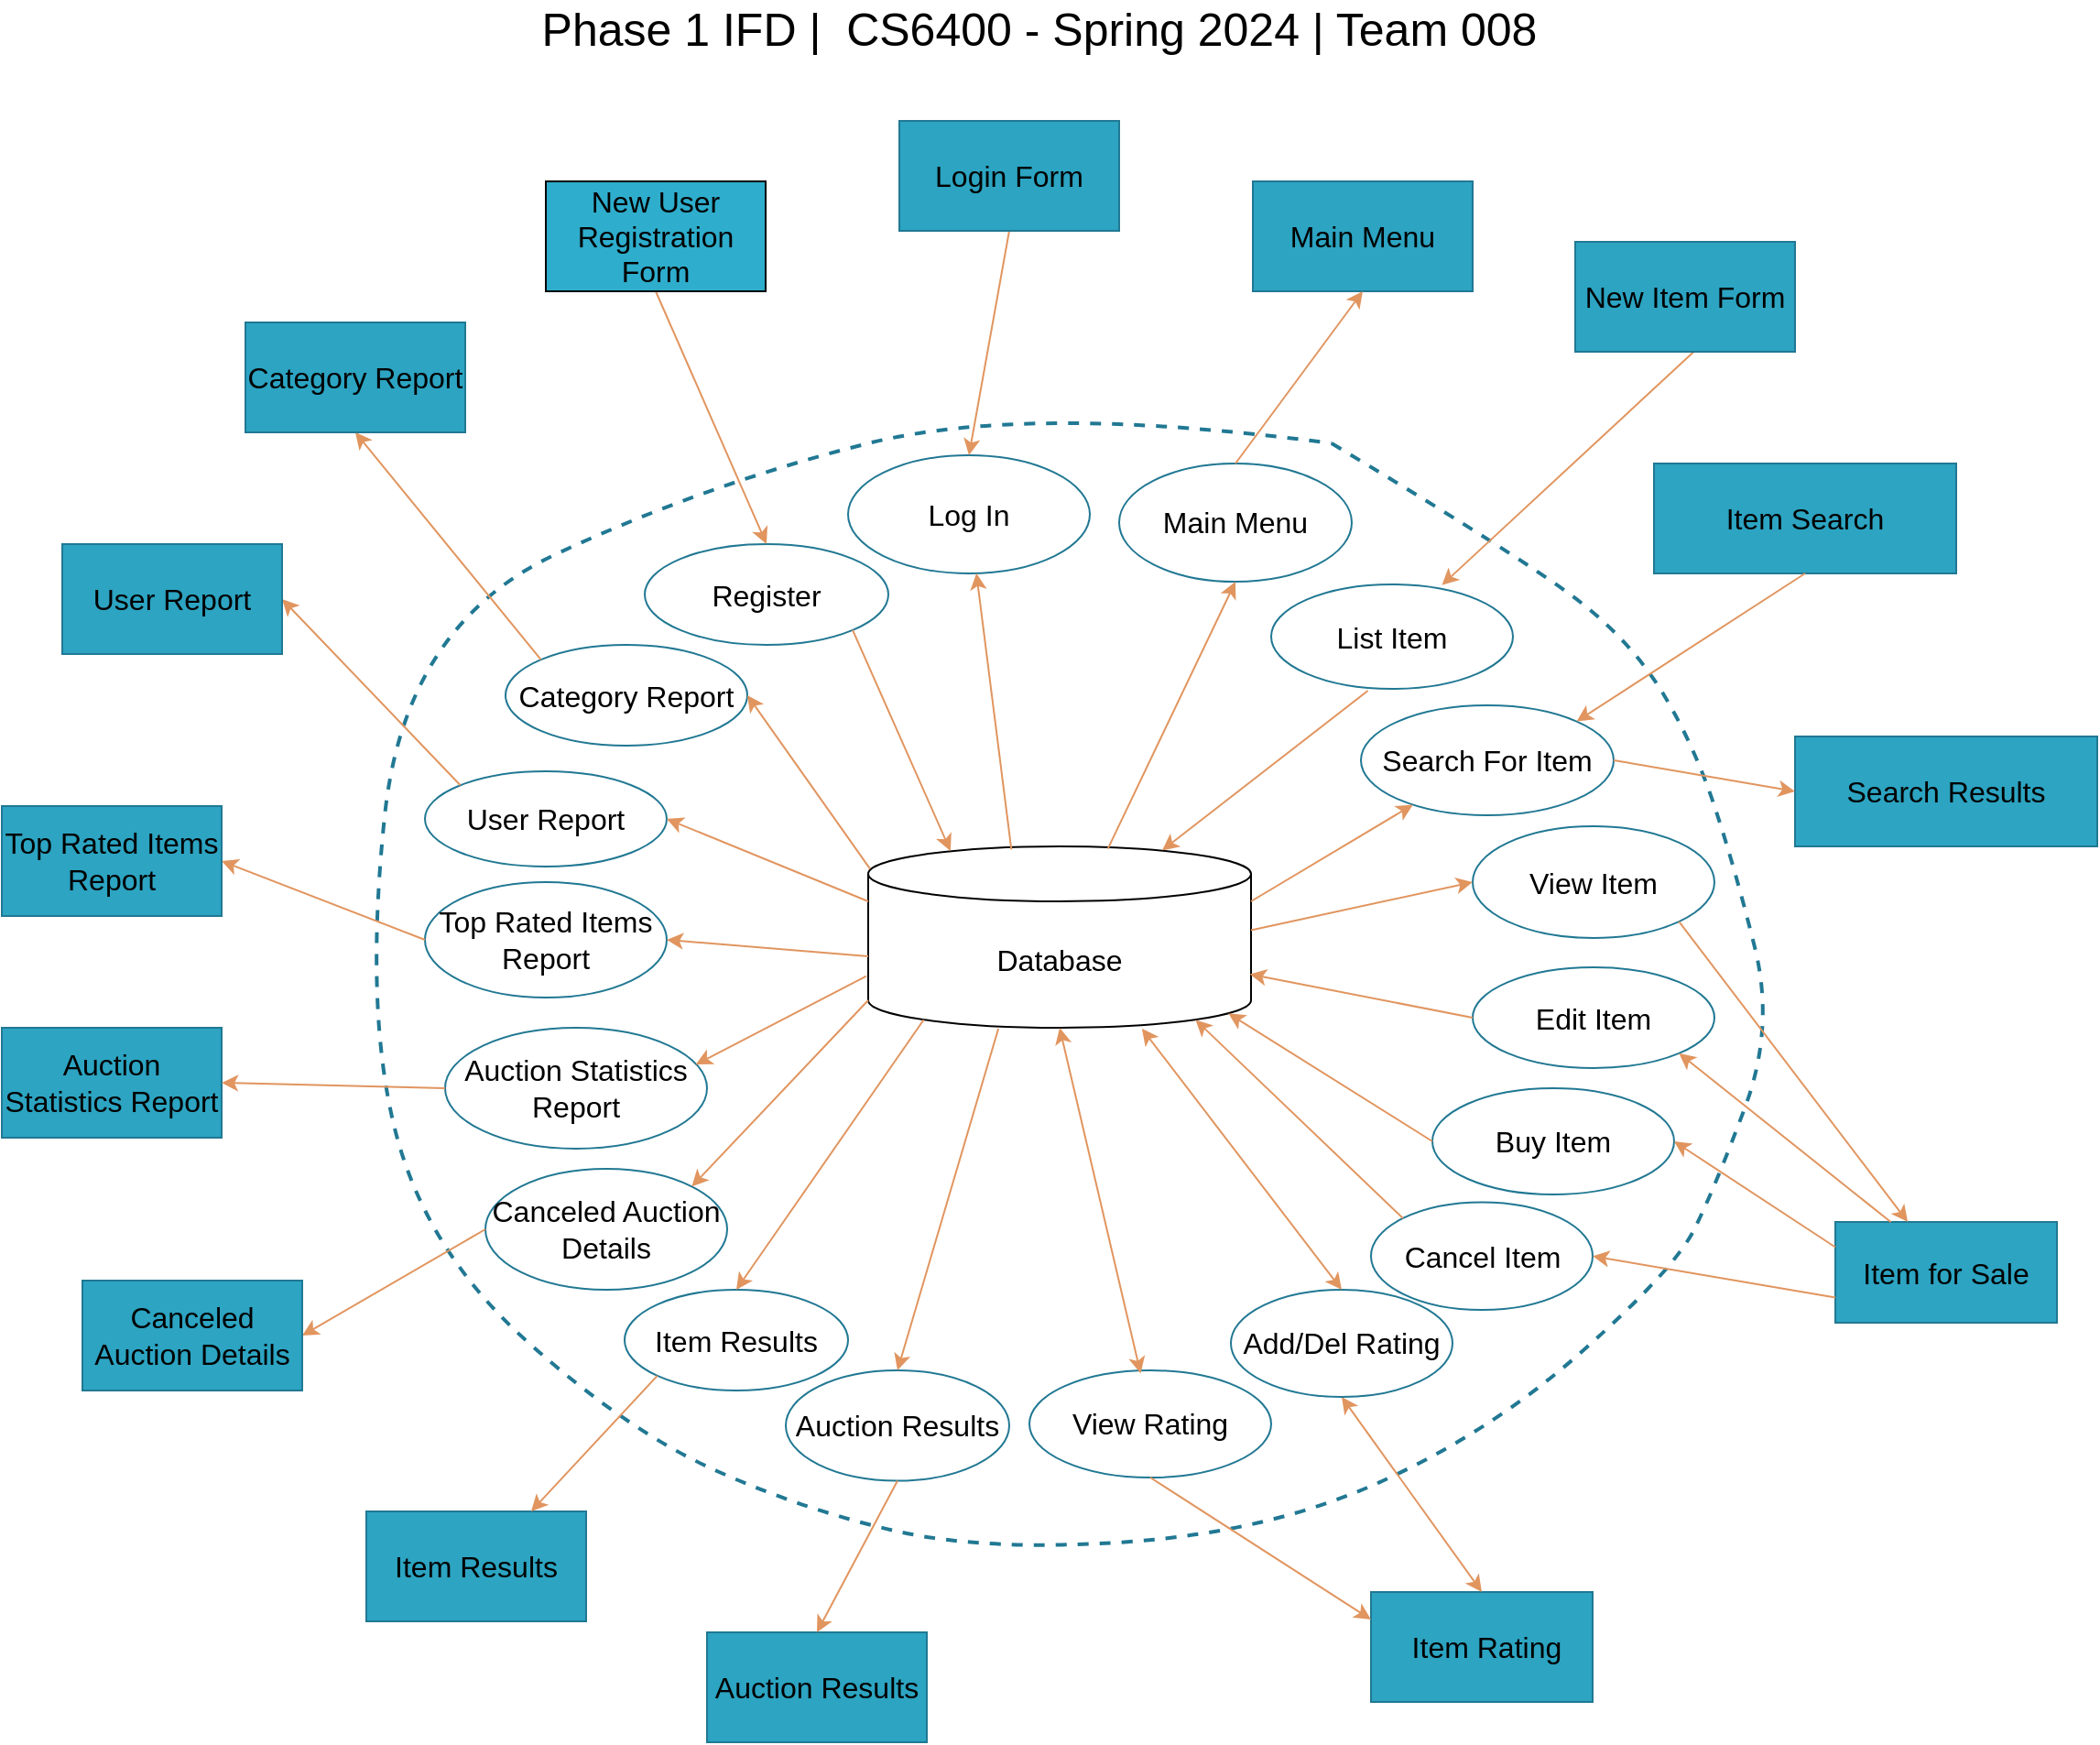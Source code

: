 <mxfile version="23.1.5" type="device">
  <diagram name="Page-1" id="UMM78bcty8Yh2Ipk4xUr">
    <mxGraphModel dx="2359" dy="1921" grid="1" gridSize="11" guides="1" tooltips="1" connect="1" arrows="1" fold="1" page="1" pageScale="1" pageWidth="850" pageHeight="1100" math="0" shadow="0">
      <root>
        <mxCell id="0" />
        <mxCell id="1" parent="0" />
        <mxCell id="FPNfaOGOEIjZuPGmD0JC-1" value="" style="endArrow=none;dashed=1;html=1;strokeWidth=2;rounded=0;curved=1;strokeColor=#217893;" parent="1" edge="1">
          <mxGeometry width="50" height="50" relative="1" as="geometry">
            <mxPoint x="473" y="165" as="sourcePoint" />
            <mxPoint x="473" y="165" as="targetPoint" />
            <Array as="points">
              <mxPoint x="583" y="231" />
              <mxPoint x="638" y="275" />
              <mxPoint x="671" y="330" />
              <mxPoint x="693" y="396" />
              <mxPoint x="715" y="484" />
              <mxPoint x="682" y="572" />
              <mxPoint x="660" y="616" />
              <mxPoint x="561" y="704" />
              <mxPoint x="440" y="759" />
              <mxPoint x="286" y="770" />
              <mxPoint x="187" y="748" />
              <mxPoint x="88" y="704" />
              <mxPoint x="-22" y="605" />
              <mxPoint x="-55" y="473" />
              <mxPoint x="-33" y="264" />
              <mxPoint x="132" y="187" />
              <mxPoint x="308" y="143" />
            </Array>
          </mxGeometry>
        </mxCell>
        <mxCell id="FPNfaOGOEIjZuPGmD0JC-3" value="&lt;font style=&quot;font-size: 16px;&quot;&gt;Database&lt;/font&gt;" style="shape=cylinder3;whiteSpace=wrap;html=1;boundedLbl=1;backgroundOutline=1;size=15;fontSize=16;points=[[0,0,0,0,15],[0,0,0,0,30],[0,0,0,0,60],[0,0.5,0,0,0],[0,1,0,0,-15],[0.145,0,0,0,4.35],[0.145,1,0,0,-4.35],[0.5,0,0,0,0],[0.5,1,0,0,0],[0.855,0,0,0,4.35],[0.855,1,0,0,-4.35],[1,0,0,0,15],[1,0,0,0,30],[1,0,0,0,60],[1,0.5,0,0,0],[1,1,0,0,-15]];" parent="1" vertex="1">
          <mxGeometry x="220" y="385" width="209" height="99" as="geometry" />
        </mxCell>
        <mxCell id="FPNfaOGOEIjZuPGmD0JC-6" value="&lt;font style=&quot;font-size: 16px;&quot;&gt;Log In&lt;/font&gt;" style="ellipse;whiteSpace=wrap;html=1;strokeColor=#217893;" parent="1" vertex="1">
          <mxGeometry x="209" y="171.5" width="132" height="64.5" as="geometry" />
        </mxCell>
        <mxCell id="FPNfaOGOEIjZuPGmD0JC-30" value="&lt;font style=&quot;font-size: 16px;&quot;&gt;Register&lt;/font&gt;" style="ellipse;whiteSpace=wrap;html=1;strokeColor=#217893;" parent="1" vertex="1">
          <mxGeometry x="98" y="220" width="133" height="55" as="geometry" />
        </mxCell>
        <mxCell id="FPNfaOGOEIjZuPGmD0JC-32" value="" style="endArrow=classic;html=1;rounded=0;exitX=0.5;exitY=1;exitDx=0;exitDy=0;entryX=0.5;entryY=0;entryDx=0;entryDy=0;strokeColor=#e1955f;" parent="1" source="14" target="FPNfaOGOEIjZuPGmD0JC-30" edge="1">
          <mxGeometry width="50" height="50" relative="1" as="geometry">
            <mxPoint x="363" y="66" as="sourcePoint" />
            <mxPoint x="352" y="187" as="targetPoint" />
            <Array as="points" />
          </mxGeometry>
        </mxCell>
        <mxCell id="FPNfaOGOEIjZuPGmD0JC-34" value="" style="endArrow=classic;html=1;rounded=0;exitX=1;exitY=1;exitDx=0;exitDy=0;entryX=0.215;entryY=0.025;entryDx=0;entryDy=0;entryPerimeter=0;strokeColor=#e1955f;" parent="1" source="FPNfaOGOEIjZuPGmD0JC-30" target="FPNfaOGOEIjZuPGmD0JC-3" edge="1">
          <mxGeometry width="50" height="50" relative="1" as="geometry">
            <mxPoint x="374" y="297" as="sourcePoint" />
            <mxPoint x="476" y="412" as="targetPoint" />
            <Array as="points" />
          </mxGeometry>
        </mxCell>
        <mxCell id="FPNfaOGOEIjZuPGmD0JC-40" value="&lt;font style=&quot;font-size: 16px;&quot;&gt;List Item&lt;/font&gt;" style="ellipse;whiteSpace=wrap;html=1;strokeColor=#217893;" parent="1" vertex="1">
          <mxGeometry x="440" y="242" width="132" height="57" as="geometry" />
        </mxCell>
        <mxCell id="FPNfaOGOEIjZuPGmD0JC-41" value="" style="endArrow=classic;html=1;rounded=0;exitX=0.545;exitY=0.99;exitDx=0;exitDy=0;entryX=0.706;entryY=0.007;entryDx=0;entryDy=0;entryPerimeter=0;strokeColor=#e1955f;exitPerimeter=0;" parent="1" source="15" target="FPNfaOGOEIjZuPGmD0JC-40" edge="1">
          <mxGeometry width="50" height="50" relative="1" as="geometry">
            <mxPoint x="555" y="137" as="sourcePoint" />
            <mxPoint x="517" y="275" as="targetPoint" />
            <Array as="points" />
          </mxGeometry>
        </mxCell>
        <mxCell id="FPNfaOGOEIjZuPGmD0JC-43" value="" style="endArrow=classic;html=1;rounded=0;exitX=0.4;exitY=1.018;exitDx=0;exitDy=0;entryX=0.768;entryY=0.022;entryDx=0;entryDy=0;entryPerimeter=0;exitPerimeter=0;strokeColor=#e1955f;" parent="1" source="FPNfaOGOEIjZuPGmD0JC-40" target="FPNfaOGOEIjZuPGmD0JC-3" edge="1">
          <mxGeometry width="50" height="50" relative="1" as="geometry">
            <mxPoint x="525.05" y="307.47" as="sourcePoint" />
            <mxPoint x="363.0" y="385.0" as="targetPoint" />
            <Array as="points" />
          </mxGeometry>
        </mxCell>
        <mxCell id="FPNfaOGOEIjZuPGmD0JC-45" value="&lt;font style=&quot;font-size: 16px;&quot;&gt;Search For Item&lt;/font&gt;" style="ellipse;whiteSpace=wrap;html=1;strokeColor=#217893;" parent="1" vertex="1">
          <mxGeometry x="489" y="308" width="138" height="60" as="geometry" />
        </mxCell>
        <mxCell id="FPNfaOGOEIjZuPGmD0JC-46" value="" style="endArrow=classic;html=1;rounded=0;exitX=1;exitY=0;exitDx=0;exitDy=30;exitPerimeter=0;strokeColor=#e1955f;" parent="1" source="FPNfaOGOEIjZuPGmD0JC-3" target="FPNfaOGOEIjZuPGmD0JC-45" edge="1">
          <mxGeometry width="50" height="50" relative="1" as="geometry">
            <mxPoint x="440" y="434" as="sourcePoint" />
            <mxPoint x="879.996" y="395.996" as="targetPoint" />
            <Array as="points" />
          </mxGeometry>
        </mxCell>
        <mxCell id="FPNfaOGOEIjZuPGmD0JC-48" value="Item Search" style="rounded=0;whiteSpace=wrap;html=1;fontSize=16;labelBackgroundColor=none;strokeColor=#217893;fillColor=#2CA4C2;" parent="1" vertex="1">
          <mxGeometry x="649" y="176" width="165" height="60" as="geometry" />
        </mxCell>
        <mxCell id="FPNfaOGOEIjZuPGmD0JC-50" value="&lt;span style=&quot;font-size: 16px;&quot;&gt;Edit Item&lt;br&gt;&lt;/span&gt;" style="ellipse;whiteSpace=wrap;html=1;strokeColor=#217893;" parent="1" vertex="1">
          <mxGeometry x="550" y="451" width="132" height="55" as="geometry" />
        </mxCell>
        <mxCell id="FPNfaOGOEIjZuPGmD0JC-53" value="Item for Sale" style="rounded=0;whiteSpace=wrap;html=1;fontSize=16;labelBackgroundColor=none;strokeColor=#217893;fillColor=#2CA4C2;" parent="1" vertex="1">
          <mxGeometry x="748" y="590" width="121" height="55" as="geometry" />
        </mxCell>
        <mxCell id="FPNfaOGOEIjZuPGmD0JC-60" value="&lt;span style=&quot;font-size: 16px;&quot;&gt;View Rating&lt;br&gt;&lt;/span&gt;" style="ellipse;whiteSpace=wrap;html=1;strokeColor=#217893;" parent="1" vertex="1">
          <mxGeometry x="308" y="671" width="132" height="58.51" as="geometry" />
        </mxCell>
        <mxCell id="FPNfaOGOEIjZuPGmD0JC-61" value="&amp;nbsp;Item Rating" style="rounded=0;whiteSpace=wrap;html=1;fontSize=16;labelBackgroundColor=none;strokeColor=#217893;fillColor=#2CA4C2;" parent="1" vertex="1">
          <mxGeometry x="494.5" y="792" width="121" height="60" as="geometry" />
        </mxCell>
        <mxCell id="FPNfaOGOEIjZuPGmD0JC-62" value="" style="endArrow=classic;startArrow=classic;html=1;rounded=0;exitX=0.46;exitY=0.029;exitDx=0;exitDy=0;entryX=0.5;entryY=1;entryDx=0;entryDy=0;entryPerimeter=0;strokeColor=#e1955f;exitPerimeter=0;" parent="1" source="FPNfaOGOEIjZuPGmD0JC-60" target="FPNfaOGOEIjZuPGmD0JC-3" edge="1">
          <mxGeometry width="50" height="50" relative="1" as="geometry">
            <mxPoint x="374" y="496.29" as="sourcePoint" />
            <mxPoint x="320.694" y="484.003" as="targetPoint" />
          </mxGeometry>
        </mxCell>
        <mxCell id="FPNfaOGOEIjZuPGmD0JC-63" value="" style="endArrow=classic;startArrow=classic;html=1;rounded=0;exitX=0.5;exitY=0;exitDx=0;exitDy=0;entryX=0.5;entryY=1;entryDx=0;entryDy=0;strokeColor=#e1955f;" parent="1" source="FPNfaOGOEIjZuPGmD0JC-61" target="cPwut-dSBvQ5seL-pgIg-26" edge="1">
          <mxGeometry width="50" height="50" relative="1" as="geometry">
            <mxPoint x="550" y="749.29" as="sourcePoint" />
            <mxPoint x="407" y="660" as="targetPoint" />
          </mxGeometry>
        </mxCell>
        <mxCell id="FPNfaOGOEIjZuPGmD0JC-71" value="&lt;span style=&quot;font-size: 16px;&quot;&gt;Item Results&lt;/span&gt;" style="ellipse;whiteSpace=wrap;html=1;strokeColor=#217893;" parent="1" vertex="1">
          <mxGeometry x="87" y="627" width="122" height="55" as="geometry" />
        </mxCell>
        <mxCell id="FPNfaOGOEIjZuPGmD0JC-72" value="" style="endArrow=classic;html=1;rounded=0;entryX=0.5;entryY=0;entryDx=0;entryDy=0;exitX=0.145;exitY=1;exitDx=0;exitDy=-4.35;exitPerimeter=0;strokeColor=#e1955f;" parent="1" source="FPNfaOGOEIjZuPGmD0JC-3" target="FPNfaOGOEIjZuPGmD0JC-71" edge="1">
          <mxGeometry width="50" height="50" relative="1" as="geometry">
            <mxPoint x="129" y="722" as="sourcePoint" />
            <mxPoint x="219.996" y="618.996" as="targetPoint" />
            <Array as="points" />
          </mxGeometry>
        </mxCell>
        <mxCell id="FPNfaOGOEIjZuPGmD0JC-73" value="Item Results" style="rounded=0;whiteSpace=wrap;html=1;fontSize=16;strokeColor=#217893;fillColor=#2CA4C2;" parent="1" vertex="1">
          <mxGeometry x="-54" y="748" width="120" height="60" as="geometry" />
        </mxCell>
        <mxCell id="FPNfaOGOEIjZuPGmD0JC-74" value="" style="endArrow=classic;html=1;rounded=0;exitX=0;exitY=1;exitDx=0;exitDy=0;labelBackgroundColor=#fa8a3e;labelBorderColor=#fa8a3e;strokeColor=#e1955f;entryX=0.75;entryY=0;entryDx=0;entryDy=0;" parent="1" source="FPNfaOGOEIjZuPGmD0JC-71" target="FPNfaOGOEIjZuPGmD0JC-73" edge="1">
          <mxGeometry width="50" height="50" relative="1" as="geometry">
            <mxPoint x="121" y="581" as="sourcePoint" />
            <mxPoint x="-11" y="715" as="targetPoint" />
          </mxGeometry>
        </mxCell>
        <mxCell id="FPNfaOGOEIjZuPGmD0JC-79" value="&lt;span style=&quot;font-size: 16px;&quot;&gt;Auction Results&lt;/span&gt;" style="ellipse;whiteSpace=wrap;html=1;strokeColor=#217893;" parent="1" vertex="1">
          <mxGeometry x="175" y="671" width="122" height="60.24" as="geometry" />
        </mxCell>
        <mxCell id="FPNfaOGOEIjZuPGmD0JC-80" value="" style="endArrow=classic;html=1;rounded=0;entryX=0.5;entryY=0;entryDx=0;entryDy=0;exitX=0.34;exitY=1.005;exitDx=0;exitDy=0;exitPerimeter=0;strokeColor=#e1955f;" parent="1" source="FPNfaOGOEIjZuPGmD0JC-3" target="FPNfaOGOEIjZuPGmD0JC-79" edge="1">
          <mxGeometry width="50" height="50" relative="1" as="geometry">
            <mxPoint x="287.793" y="484.0" as="sourcePoint" />
            <mxPoint x="252.996" y="737.026" as="targetPoint" />
            <Array as="points" />
          </mxGeometry>
        </mxCell>
        <mxCell id="FPNfaOGOEIjZuPGmD0JC-81" value="Auction Results" style="rounded=0;whiteSpace=wrap;html=1;fontSize=16;strokeColor=#217893;fillColor=#2CA4C2;" parent="1" vertex="1">
          <mxGeometry x="132" y="814" width="120" height="60" as="geometry" />
        </mxCell>
        <mxCell id="FPNfaOGOEIjZuPGmD0JC-82" value="" style="endArrow=classic;html=1;rounded=0;entryX=0.5;entryY=0;entryDx=0;entryDy=0;exitX=0.5;exitY=1;exitDx=0;exitDy=0;labelBackgroundColor=#fa8a3e;labelBorderColor=#fa8a3e;strokeColor=#e1955f;" parent="1" source="FPNfaOGOEIjZuPGmD0JC-79" target="FPNfaOGOEIjZuPGmD0JC-81" edge="1">
          <mxGeometry width="50" height="50" relative="1" as="geometry">
            <mxPoint x="154" y="699.03" as="sourcePoint" />
            <mxPoint x="55" y="594.03" as="targetPoint" />
          </mxGeometry>
        </mxCell>
        <mxCell id="2" value="" style="endArrow=classic;html=1;rounded=0;exitX=0.5;exitY=1;exitDx=0;exitDy=0;entryX=0.5;entryY=0;entryDx=0;entryDy=0;fillColor=#171D05;strokeColor=#e1955f;" parent="1" source="cPwut-dSBvQ5seL-pgIg-24" target="FPNfaOGOEIjZuPGmD0JC-6" edge="1">
          <mxGeometry width="50" height="50" relative="1" as="geometry">
            <mxPoint x="38" y="159" as="sourcePoint" />
            <mxPoint x="110.104" y="284.137" as="targetPoint" />
            <Array as="points" />
          </mxGeometry>
        </mxCell>
        <mxCell id="3" value="" style="endArrow=classic;html=1;rounded=0;exitX=0.374;exitY=0.017;exitDx=0;exitDy=0;exitPerimeter=0;strokeColor=#e1955f;" parent="1" source="FPNfaOGOEIjZuPGmD0JC-3" target="FPNfaOGOEIjZuPGmD0JC-6" edge="1">
          <mxGeometry width="50" height="50" relative="1" as="geometry">
            <mxPoint x="220.004" y="416.411" as="sourcePoint" />
            <mxPoint x="143" y="341" as="targetPoint" />
            <Array as="points" />
          </mxGeometry>
        </mxCell>
        <mxCell id="10" value="&lt;span style=&quot;font-size: 16px;&quot;&gt;Category Report&lt;br&gt;&lt;/span&gt;" style="ellipse;whiteSpace=wrap;html=1;strokeColor=#217893;" parent="1" vertex="1">
          <mxGeometry x="22" y="275" width="132" height="55" as="geometry" />
        </mxCell>
        <mxCell id="11" value="" style="endArrow=classic;html=1;rounded=0;entryX=1;entryY=0.5;entryDx=0;entryDy=0;strokeColor=#e1955f;exitX=0.005;exitY=0.124;exitDx=0;exitDy=0;exitPerimeter=0;" parent="1" source="FPNfaOGOEIjZuPGmD0JC-3" target="10" edge="1">
          <mxGeometry width="50" height="50" relative="1" as="geometry">
            <mxPoint x="220" y="440" as="sourcePoint" />
            <mxPoint x="76.996" y="563.996" as="targetPoint" />
            <Array as="points" />
          </mxGeometry>
        </mxCell>
        <mxCell id="12" value="Auction Statistics Report" style="rounded=0;whiteSpace=wrap;html=1;fontSize=16;strokeColor=#217893;fillColor=#2CA4C2;" parent="1" vertex="1">
          <mxGeometry x="-253" y="484" width="120" height="60" as="geometry" />
        </mxCell>
        <mxCell id="13" value="" style="endArrow=classic;html=1;rounded=0;entryX=0.5;entryY=1;entryDx=0;entryDy=0;exitX=0;exitY=0;exitDx=0;exitDy=0;labelBackgroundColor=#fa8a3e;labelBorderColor=#fa8a3e;strokeColor=#e1955f;" parent="1" source="10" target="cPwut-dSBvQ5seL-pgIg-51" edge="1">
          <mxGeometry width="50" height="50" relative="1" as="geometry">
            <mxPoint x="-22" y="526" as="sourcePoint" />
            <mxPoint x="-121" y="421" as="targetPoint" />
          </mxGeometry>
        </mxCell>
        <mxCell id="k8WTQUBpfuYt5oGiJ2gu-13" value="&lt;span style=&quot;font-size: 16px;&quot;&gt;View Item&lt;br&gt;&lt;/span&gt;" style="ellipse;whiteSpace=wrap;html=1;strokeColor=#217893;" parent="1" vertex="1">
          <mxGeometry x="550" y="374" width="132" height="61" as="geometry" />
        </mxCell>
        <mxCell id="k8WTQUBpfuYt5oGiJ2gu-15" value="" style="endArrow=classic;html=1;rounded=0;exitX=1;exitY=0.462;exitDx=0;exitDy=0;exitPerimeter=0;strokeColor=#e1955f;entryX=0;entryY=0.5;entryDx=0;entryDy=0;" parent="1" source="FPNfaOGOEIjZuPGmD0JC-3" target="k8WTQUBpfuYt5oGiJ2gu-13" edge="1">
          <mxGeometry width="50" height="50" relative="1" as="geometry">
            <mxPoint x="440" y="426" as="sourcePoint" />
            <mxPoint x="515" y="404" as="targetPoint" />
            <Array as="points" />
          </mxGeometry>
        </mxCell>
        <mxCell id="k8WTQUBpfuYt5oGiJ2gu-16" value="" style="endArrow=classic;html=1;rounded=0;exitX=1;exitY=1;exitDx=0;exitDy=0;strokeColor=#e1955f;" parent="1" source="k8WTQUBpfuYt5oGiJ2gu-13" target="FPNfaOGOEIjZuPGmD0JC-53" edge="1">
          <mxGeometry width="50" height="50" relative="1" as="geometry">
            <mxPoint x="671" y="517" as="sourcePoint" />
            <mxPoint x="792" y="550" as="targetPoint" />
            <Array as="points" />
          </mxGeometry>
        </mxCell>
        <mxCell id="k8WTQUBpfuYt5oGiJ2gu-19" value="&lt;span style=&quot;font-size: 16px;&quot;&gt;Buy Item&lt;br&gt;&lt;/span&gt;" style="ellipse;whiteSpace=wrap;html=1;strokeColor=#217893;" parent="1" vertex="1">
          <mxGeometry x="528" y="517" width="132" height="58" as="geometry" />
        </mxCell>
        <mxCell id="k8WTQUBpfuYt5oGiJ2gu-25" value="&lt;span style=&quot;font-size: 16px;&quot;&gt;Cancel Item&lt;br&gt;&lt;/span&gt;" style="ellipse;whiteSpace=wrap;html=1;strokeColor=#217893;" parent="1" vertex="1">
          <mxGeometry x="494.5" y="579.25" width="121" height="58.75" as="geometry" />
        </mxCell>
        <mxCell id="k8WTQUBpfuYt5oGiJ2gu-26" value="" style="endArrow=classic;html=1;rounded=0;exitX=0;exitY=0;exitDx=0;exitDy=0;entryX=0.855;entryY=1;entryDx=0;entryDy=-4.35;entryPerimeter=0;strokeColor=#e1955f;" parent="1" source="k8WTQUBpfuYt5oGiJ2gu-25" target="FPNfaOGOEIjZuPGmD0JC-3" edge="1">
          <mxGeometry width="50" height="50" relative="1" as="geometry">
            <mxPoint x="460" y="342" as="sourcePoint" />
            <mxPoint x="396" y="396" as="targetPoint" />
            <Array as="points" />
          </mxGeometry>
        </mxCell>
        <mxCell id="k8WTQUBpfuYt5oGiJ2gu-29" value="" style="endArrow=classic;html=1;rounded=0;exitX=0;exitY=0.75;exitDx=0;exitDy=0;entryX=1;entryY=0.5;entryDx=0;entryDy=0;strokeColor=#e1955f;" parent="1" source="FPNfaOGOEIjZuPGmD0JC-53" target="k8WTQUBpfuYt5oGiJ2gu-25" edge="1">
          <mxGeometry width="50" height="50" relative="1" as="geometry">
            <mxPoint x="460" y="342" as="sourcePoint" />
            <mxPoint x="396" y="396" as="targetPoint" />
            <Array as="points" />
          </mxGeometry>
        </mxCell>
        <mxCell id="k8WTQUBpfuYt5oGiJ2gu-30" value="" style="endArrow=classic;html=1;rounded=0;exitX=0.25;exitY=0;exitDx=0;exitDy=0;entryX=1;entryY=1;entryDx=0;entryDy=0;strokeColor=#e1955f;" parent="1" source="FPNfaOGOEIjZuPGmD0JC-53" target="FPNfaOGOEIjZuPGmD0JC-50" edge="1">
          <mxGeometry width="50" height="50" relative="1" as="geometry">
            <mxPoint x="460" y="342" as="sourcePoint" />
            <mxPoint x="396" y="396" as="targetPoint" />
            <Array as="points" />
          </mxGeometry>
        </mxCell>
        <mxCell id="k8WTQUBpfuYt5oGiJ2gu-31" value="" style="endArrow=classic;html=1;rounded=0;exitX=0;exitY=0.5;exitDx=0;exitDy=0;strokeColor=#e1955f;entryX=0.997;entryY=0.705;entryDx=0;entryDy=0;entryPerimeter=0;" parent="1" source="FPNfaOGOEIjZuPGmD0JC-50" target="FPNfaOGOEIjZuPGmD0JC-3" edge="1">
          <mxGeometry width="50" height="50" relative="1" as="geometry">
            <mxPoint x="712" y="693" as="sourcePoint" />
            <mxPoint x="641" y="584" as="targetPoint" />
            <Array as="points" />
          </mxGeometry>
        </mxCell>
        <mxCell id="k8WTQUBpfuYt5oGiJ2gu-32" value="" style="endArrow=classic;html=1;rounded=0;exitX=0;exitY=0.25;exitDx=0;exitDy=0;entryX=1;entryY=0.5;entryDx=0;entryDy=0;strokeColor=#e1955f;" parent="1" source="FPNfaOGOEIjZuPGmD0JC-53" target="k8WTQUBpfuYt5oGiJ2gu-19" edge="1">
          <mxGeometry width="50" height="50" relative="1" as="geometry">
            <mxPoint x="712" y="693" as="sourcePoint" />
            <mxPoint x="641" y="584" as="targetPoint" />
            <Array as="points" />
          </mxGeometry>
        </mxCell>
        <mxCell id="k8WTQUBpfuYt5oGiJ2gu-33" value="" style="endArrow=classic;html=1;rounded=0;exitX=0;exitY=0.5;exitDx=0;exitDy=0;entryX=0.941;entryY=0.921;entryDx=0;entryDy=0;strokeColor=#e1955f;entryPerimeter=0;" parent="1" source="k8WTQUBpfuYt5oGiJ2gu-19" target="FPNfaOGOEIjZuPGmD0JC-3" edge="1">
          <mxGeometry width="50" height="50" relative="1" as="geometry">
            <mxPoint x="682" y="707" as="sourcePoint" />
            <mxPoint x="583" y="638" as="targetPoint" />
            <Array as="points" />
          </mxGeometry>
        </mxCell>
        <mxCell id="14" value="New User Registration&lt;br&gt;Form" style="rounded=0;whiteSpace=wrap;html=1;fontSize=16;strokeColor=default;fillColor=#2EADCC;" parent="1" vertex="1">
          <mxGeometry x="44" y="22" width="120" height="60" as="geometry" />
        </mxCell>
        <mxCell id="15" value="New Item Form" style="rounded=0;whiteSpace=wrap;html=1;fontSize=16;strokeColor=#217893;fillColor=#2CA4C2;" parent="1" vertex="1">
          <mxGeometry x="606" y="55" width="120" height="60" as="geometry" />
        </mxCell>
        <mxCell id="17" value="&lt;span style=&quot;font-size: 16px;&quot;&gt;Main Menu&lt;/span&gt;" style="ellipse;whiteSpace=wrap;html=1;strokeColor=#217893;" parent="1" vertex="1">
          <mxGeometry x="357" y="176" width="127" height="64.5" as="geometry" />
        </mxCell>
        <mxCell id="18" value="" style="endArrow=classic;html=1;rounded=0;entryX=0.5;entryY=1;entryDx=0;entryDy=0;strokeColor=#e1955f;exitX=0.626;exitY=0.013;exitDx=0;exitDy=0;exitPerimeter=0;" parent="1" source="FPNfaOGOEIjZuPGmD0JC-3" target="17" edge="1">
          <mxGeometry width="50" height="50" relative="1" as="geometry">
            <mxPoint x="319" y="374" as="sourcePoint" />
            <mxPoint x="406.996" y="308.996" as="targetPoint" />
            <Array as="points" />
          </mxGeometry>
        </mxCell>
        <mxCell id="19" value="Main Menu" style="rounded=0;whiteSpace=wrap;html=1;fontSize=16;strokeColor=#217893;fillColor=#2CA4C2;" parent="1" vertex="1">
          <mxGeometry x="430" y="22" width="120" height="60" as="geometry" />
        </mxCell>
        <mxCell id="20" value="" style="endArrow=classic;html=1;rounded=0;entryX=0.5;entryY=1;entryDx=0;entryDy=0;exitX=0.5;exitY=0;exitDx=0;exitDy=0;labelBackgroundColor=#fa8a3e;labelBorderColor=#fa8a3e;strokeColor=#e1955f;" parent="1" source="17" target="19" edge="1">
          <mxGeometry width="50" height="50" relative="1" as="geometry">
            <mxPoint x="308" y="271" as="sourcePoint" />
            <mxPoint x="209" y="166" as="targetPoint" />
          </mxGeometry>
        </mxCell>
        <mxCell id="cPwut-dSBvQ5seL-pgIg-20" value="Search Results" style="rounded=0;whiteSpace=wrap;html=1;fontSize=16;labelBackgroundColor=none;strokeColor=#217893;fillColor=#2CA4C2;" parent="1" vertex="1">
          <mxGeometry x="726" y="325" width="165" height="60" as="geometry" />
        </mxCell>
        <mxCell id="cPwut-dSBvQ5seL-pgIg-21" value="" style="endArrow=classic;html=1;rounded=0;exitX=0.5;exitY=1;exitDx=0;exitDy=0;entryX=1;entryY=0;entryDx=0;entryDy=0;strokeColor=#e1955f;" parent="1" source="FPNfaOGOEIjZuPGmD0JC-48" target="FPNfaOGOEIjZuPGmD0JC-45" edge="1">
          <mxGeometry width="50" height="50" relative="1" as="geometry">
            <mxPoint x="566" y="148" as="sourcePoint" />
            <mxPoint x="500" y="272" as="targetPoint" />
            <Array as="points" />
          </mxGeometry>
        </mxCell>
        <mxCell id="cPwut-dSBvQ5seL-pgIg-22" value="" style="endArrow=classic;html=1;rounded=0;exitX=1;exitY=0.5;exitDx=0;exitDy=0;strokeColor=#e1955f;entryX=0;entryY=0.5;entryDx=0;entryDy=0;" parent="1" source="FPNfaOGOEIjZuPGmD0JC-45" target="cPwut-dSBvQ5seL-pgIg-20" edge="1">
          <mxGeometry width="50" height="50" relative="1" as="geometry">
            <mxPoint x="440" y="426" as="sourcePoint" />
            <mxPoint x="515" y="404" as="targetPoint" />
            <Array as="points" />
          </mxGeometry>
        </mxCell>
        <mxCell id="cPwut-dSBvQ5seL-pgIg-24" value="Login Form" style="rounded=0;whiteSpace=wrap;html=1;fontSize=16;labelBackgroundColor=none;fillColor=#2CA4C2;strokeColor=#217893;" parent="1" vertex="1">
          <mxGeometry x="237" y="-11" width="120" height="60" as="geometry" />
        </mxCell>
        <mxCell id="cPwut-dSBvQ5seL-pgIg-26" value="&lt;span style=&quot;font-size: 16px;&quot;&gt;Add/Del Rating&lt;br&gt;&lt;/span&gt;" style="ellipse;whiteSpace=wrap;html=1;strokeColor=#217893;" parent="1" vertex="1">
          <mxGeometry x="418" y="627" width="121" height="58.51" as="geometry" />
        </mxCell>
        <mxCell id="cPwut-dSBvQ5seL-pgIg-29" value="" style="endArrow=classic;html=1;rounded=0;entryX=0;entryY=0.25;entryDx=0;entryDy=0;exitX=0.5;exitY=1;exitDx=0;exitDy=0;strokeColor=#e1955f;" parent="1" source="FPNfaOGOEIjZuPGmD0JC-60" target="FPNfaOGOEIjZuPGmD0JC-61" edge="1">
          <mxGeometry width="50" height="50" relative="1" as="geometry">
            <mxPoint x="298.793" y="495.0" as="sourcePoint" />
            <mxPoint x="146" y="571" as="targetPoint" />
            <Array as="points" />
          </mxGeometry>
        </mxCell>
        <mxCell id="cPwut-dSBvQ5seL-pgIg-30" value="" style="endArrow=classic;startArrow=classic;html=1;rounded=0;exitX=0.5;exitY=0;exitDx=0;exitDy=0;strokeColor=#e1955f;entryX=0.715;entryY=1.005;entryDx=0;entryDy=0;entryPerimeter=0;" parent="1" source="cPwut-dSBvQ5seL-pgIg-26" target="FPNfaOGOEIjZuPGmD0JC-3" edge="1">
          <mxGeometry width="50" height="50" relative="1" as="geometry">
            <mxPoint x="187" y="623" as="sourcePoint" />
            <mxPoint x="341" y="484" as="targetPoint" />
          </mxGeometry>
        </mxCell>
        <mxCell id="cPwut-dSBvQ5seL-pgIg-33" value="&lt;span style=&quot;font-size: 16px;&quot;&gt;User Report&lt;/span&gt;" style="ellipse;whiteSpace=wrap;html=1;strokeColor=#217893;" parent="1" vertex="1">
          <mxGeometry x="-22" y="344" width="132" height="52" as="geometry" />
        </mxCell>
        <mxCell id="cPwut-dSBvQ5seL-pgIg-34" value="&lt;span style=&quot;font-size: 16px;&quot;&gt;Top Rated Items Report&lt;/span&gt;" style="ellipse;whiteSpace=wrap;html=1;strokeColor=#217893;" parent="1" vertex="1">
          <mxGeometry x="-22" y="404.5" width="132" height="63" as="geometry" />
        </mxCell>
        <mxCell id="cPwut-dSBvQ5seL-pgIg-35" value="&lt;span style=&quot;font-size: 16px;&quot;&gt;Auction Statistics Report&lt;/span&gt;" style="ellipse;whiteSpace=wrap;html=1;strokeColor=#217893;" parent="1" vertex="1">
          <mxGeometry x="-11" y="484" width="143" height="66" as="geometry" />
        </mxCell>
        <mxCell id="cPwut-dSBvQ5seL-pgIg-40" value="&lt;span style=&quot;font-size: 16px;&quot;&gt;Canceled Auction Details&lt;/span&gt;" style="ellipse;whiteSpace=wrap;html=1;strokeColor=#217893;" parent="1" vertex="1">
          <mxGeometry x="11" y="561" width="132" height="66" as="geometry" />
        </mxCell>
        <mxCell id="cPwut-dSBvQ5seL-pgIg-43" value="" style="endArrow=classic;html=1;rounded=0;entryX=1;entryY=0.5;entryDx=0;entryDy=0;exitX=0;exitY=0;exitDx=0;exitDy=0;labelBackgroundColor=#fa8a3e;labelBorderColor=#fa8a3e;strokeColor=#e1955f;" parent="1" source="cPwut-dSBvQ5seL-pgIg-33" target="cPwut-dSBvQ5seL-pgIg-53" edge="1">
          <mxGeometry width="50" height="50" relative="1" as="geometry">
            <mxPoint x="33" y="313" as="sourcePoint" />
            <mxPoint x="-166" y="416" as="targetPoint" />
          </mxGeometry>
        </mxCell>
        <mxCell id="cPwut-dSBvQ5seL-pgIg-44" value="" style="endArrow=classic;html=1;rounded=0;exitX=0;exitY=0.5;exitDx=0;exitDy=0;labelBackgroundColor=#fa8a3e;labelBorderColor=#fa8a3e;strokeColor=#e1955f;entryX=1;entryY=0.5;entryDx=0;entryDy=0;" parent="1" source="cPwut-dSBvQ5seL-pgIg-34" target="cPwut-dSBvQ5seL-pgIg-54" edge="1">
          <mxGeometry width="50" height="50" relative="1" as="geometry">
            <mxPoint x="-26" y="384" as="sourcePoint" />
            <mxPoint x="-138" y="334" as="targetPoint" />
          </mxGeometry>
        </mxCell>
        <mxCell id="cPwut-dSBvQ5seL-pgIg-45" value="" style="endArrow=classic;html=1;rounded=0;entryX=1;entryY=0.5;entryDx=0;entryDy=0;exitX=0;exitY=0.5;exitDx=0;exitDy=0;labelBackgroundColor=#fa8a3e;labelBorderColor=#fa8a3e;strokeColor=#e1955f;" parent="1" source="cPwut-dSBvQ5seL-pgIg-35" target="12" edge="1">
          <mxGeometry width="50" height="50" relative="1" as="geometry">
            <mxPoint x="-22" y="450" as="sourcePoint" />
            <mxPoint x="-166" y="416" as="targetPoint" />
          </mxGeometry>
        </mxCell>
        <mxCell id="cPwut-dSBvQ5seL-pgIg-46" value="" style="endArrow=classic;html=1;rounded=0;entryX=1;entryY=0.5;entryDx=0;entryDy=0;exitX=0;exitY=0.5;exitDx=0;exitDy=0;labelBackgroundColor=#fa8a3e;labelBorderColor=#fa8a3e;strokeColor=#e1955f;" parent="1" source="cPwut-dSBvQ5seL-pgIg-40" target="cPwut-dSBvQ5seL-pgIg-55" edge="1">
          <mxGeometry width="50" height="50" relative="1" as="geometry">
            <mxPoint x="-11" y="528" as="sourcePoint" />
            <mxPoint x="-166" y="431" as="targetPoint" />
          </mxGeometry>
        </mxCell>
        <mxCell id="cPwut-dSBvQ5seL-pgIg-47" value="" style="endArrow=classic;html=1;rounded=0;entryX=1;entryY=0;entryDx=0;entryDy=0;exitX=0;exitY=1;exitDx=0;exitDy=-15;exitPerimeter=0;strokeColor=#e1955f;" parent="1" source="FPNfaOGOEIjZuPGmD0JC-3" target="cPwut-dSBvQ5seL-pgIg-40" edge="1">
          <mxGeometry width="50" height="50" relative="1" as="geometry">
            <mxPoint x="261" y="491" as="sourcePoint" />
            <mxPoint x="159" y="638" as="targetPoint" />
            <Array as="points" />
          </mxGeometry>
        </mxCell>
        <mxCell id="cPwut-dSBvQ5seL-pgIg-48" value="" style="endArrow=classic;html=1;rounded=0;entryX=0.957;entryY=0.304;entryDx=0;entryDy=0;exitX=-0.005;exitY=0.715;exitDx=0;exitDy=0;exitPerimeter=0;strokeColor=#e1955f;entryPerimeter=0;" parent="1" source="FPNfaOGOEIjZuPGmD0JC-3" target="cPwut-dSBvQ5seL-pgIg-35" edge="1">
          <mxGeometry width="50" height="50" relative="1" as="geometry">
            <mxPoint x="272" y="502" as="sourcePoint" />
            <mxPoint x="170" y="649" as="targetPoint" />
            <Array as="points" />
          </mxGeometry>
        </mxCell>
        <mxCell id="cPwut-dSBvQ5seL-pgIg-49" value="" style="endArrow=classic;html=1;rounded=0;entryX=1;entryY=0.5;entryDx=0;entryDy=0;exitX=0;exitY=0;exitDx=0;exitDy=60;exitPerimeter=0;strokeColor=#e1955f;" parent="1" source="FPNfaOGOEIjZuPGmD0JC-3" target="cPwut-dSBvQ5seL-pgIg-34" edge="1">
          <mxGeometry width="50" height="50" relative="1" as="geometry">
            <mxPoint x="230" y="473" as="sourcePoint" />
            <mxPoint x="132" y="528" as="targetPoint" />
            <Array as="points" />
          </mxGeometry>
        </mxCell>
        <mxCell id="cPwut-dSBvQ5seL-pgIg-50" value="" style="endArrow=classic;html=1;rounded=0;entryX=1;entryY=0.5;entryDx=0;entryDy=0;exitX=0;exitY=0;exitDx=0;exitDy=30;exitPerimeter=0;strokeColor=#e1955f;" parent="1" source="FPNfaOGOEIjZuPGmD0JC-3" target="cPwut-dSBvQ5seL-pgIg-33" edge="1">
          <mxGeometry width="50" height="50" relative="1" as="geometry">
            <mxPoint x="231" y="456" as="sourcePoint" />
            <mxPoint x="121" y="447" as="targetPoint" />
            <Array as="points" />
          </mxGeometry>
        </mxCell>
        <mxCell id="cPwut-dSBvQ5seL-pgIg-51" value="Category Report" style="rounded=0;whiteSpace=wrap;html=1;fontSize=16;strokeColor=#217893;fillColor=#2CA4C2;" parent="1" vertex="1">
          <mxGeometry x="-120" y="99" width="120" height="60" as="geometry" />
        </mxCell>
        <mxCell id="cPwut-dSBvQ5seL-pgIg-53" value="User Report" style="rounded=0;whiteSpace=wrap;html=1;fontSize=16;strokeColor=#217893;fillColor=#2CA4C2;" parent="1" vertex="1">
          <mxGeometry x="-220" y="220" width="120" height="60" as="geometry" />
        </mxCell>
        <mxCell id="cPwut-dSBvQ5seL-pgIg-54" value="Top Rated Items Report" style="rounded=0;whiteSpace=wrap;html=1;fontSize=16;strokeColor=#217893;fillColor=#2CA4C2;" parent="1" vertex="1">
          <mxGeometry x="-253" y="363" width="120" height="60" as="geometry" />
        </mxCell>
        <mxCell id="cPwut-dSBvQ5seL-pgIg-55" value="Canceled Auction Details" style="rounded=0;whiteSpace=wrap;html=1;fontSize=16;strokeColor=#217893;fillColor=#2CA4C2;" parent="1" vertex="1">
          <mxGeometry x="-209" y="622" width="120" height="60" as="geometry" />
        </mxCell>
        <mxCell id="yjljsIP2LHBEKEnz2njm-20" value="Phase 1 IFD |&amp;nbsp; CS6400 - Spring 2024 | Team 008" style="text;html=1;align=center;verticalAlign=middle;whiteSpace=wrap;rounded=0;fontSize=25;" vertex="1" parent="1">
          <mxGeometry x="33" y="-77" width="561" height="30" as="geometry" />
        </mxCell>
      </root>
    </mxGraphModel>
  </diagram>
</mxfile>
